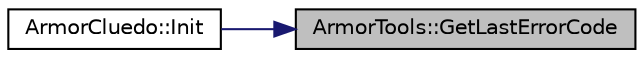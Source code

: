 digraph "ArmorTools::GetLastErrorCode"
{
 // LATEX_PDF_SIZE
  edge [fontname="Helvetica",fontsize="10",labelfontname="Helvetica",labelfontsize="10"];
  node [fontname="Helvetica",fontsize="10",shape=record];
  rankdir="RL";
  Node1 [label="ArmorTools::GetLastErrorCode",height=0.2,width=0.4,color="black", fillcolor="grey75", style="filled", fontcolor="black",tooltip="err code referred to the last call"];
  Node1 -> Node2 [dir="back",color="midnightblue",fontsize="10",style="solid",fontname="Helvetica"];
  Node2 [label="ArmorCluedo::Init",height=0.2,width=0.4,color="black", fillcolor="white", style="filled",URL="$a00173_a66ce2d9f5c665ab14761233b32ab1ec6.html#a66ce2d9f5c665ab14761233b32ab1ec6",tooltip="initizalize the interface"];
}
